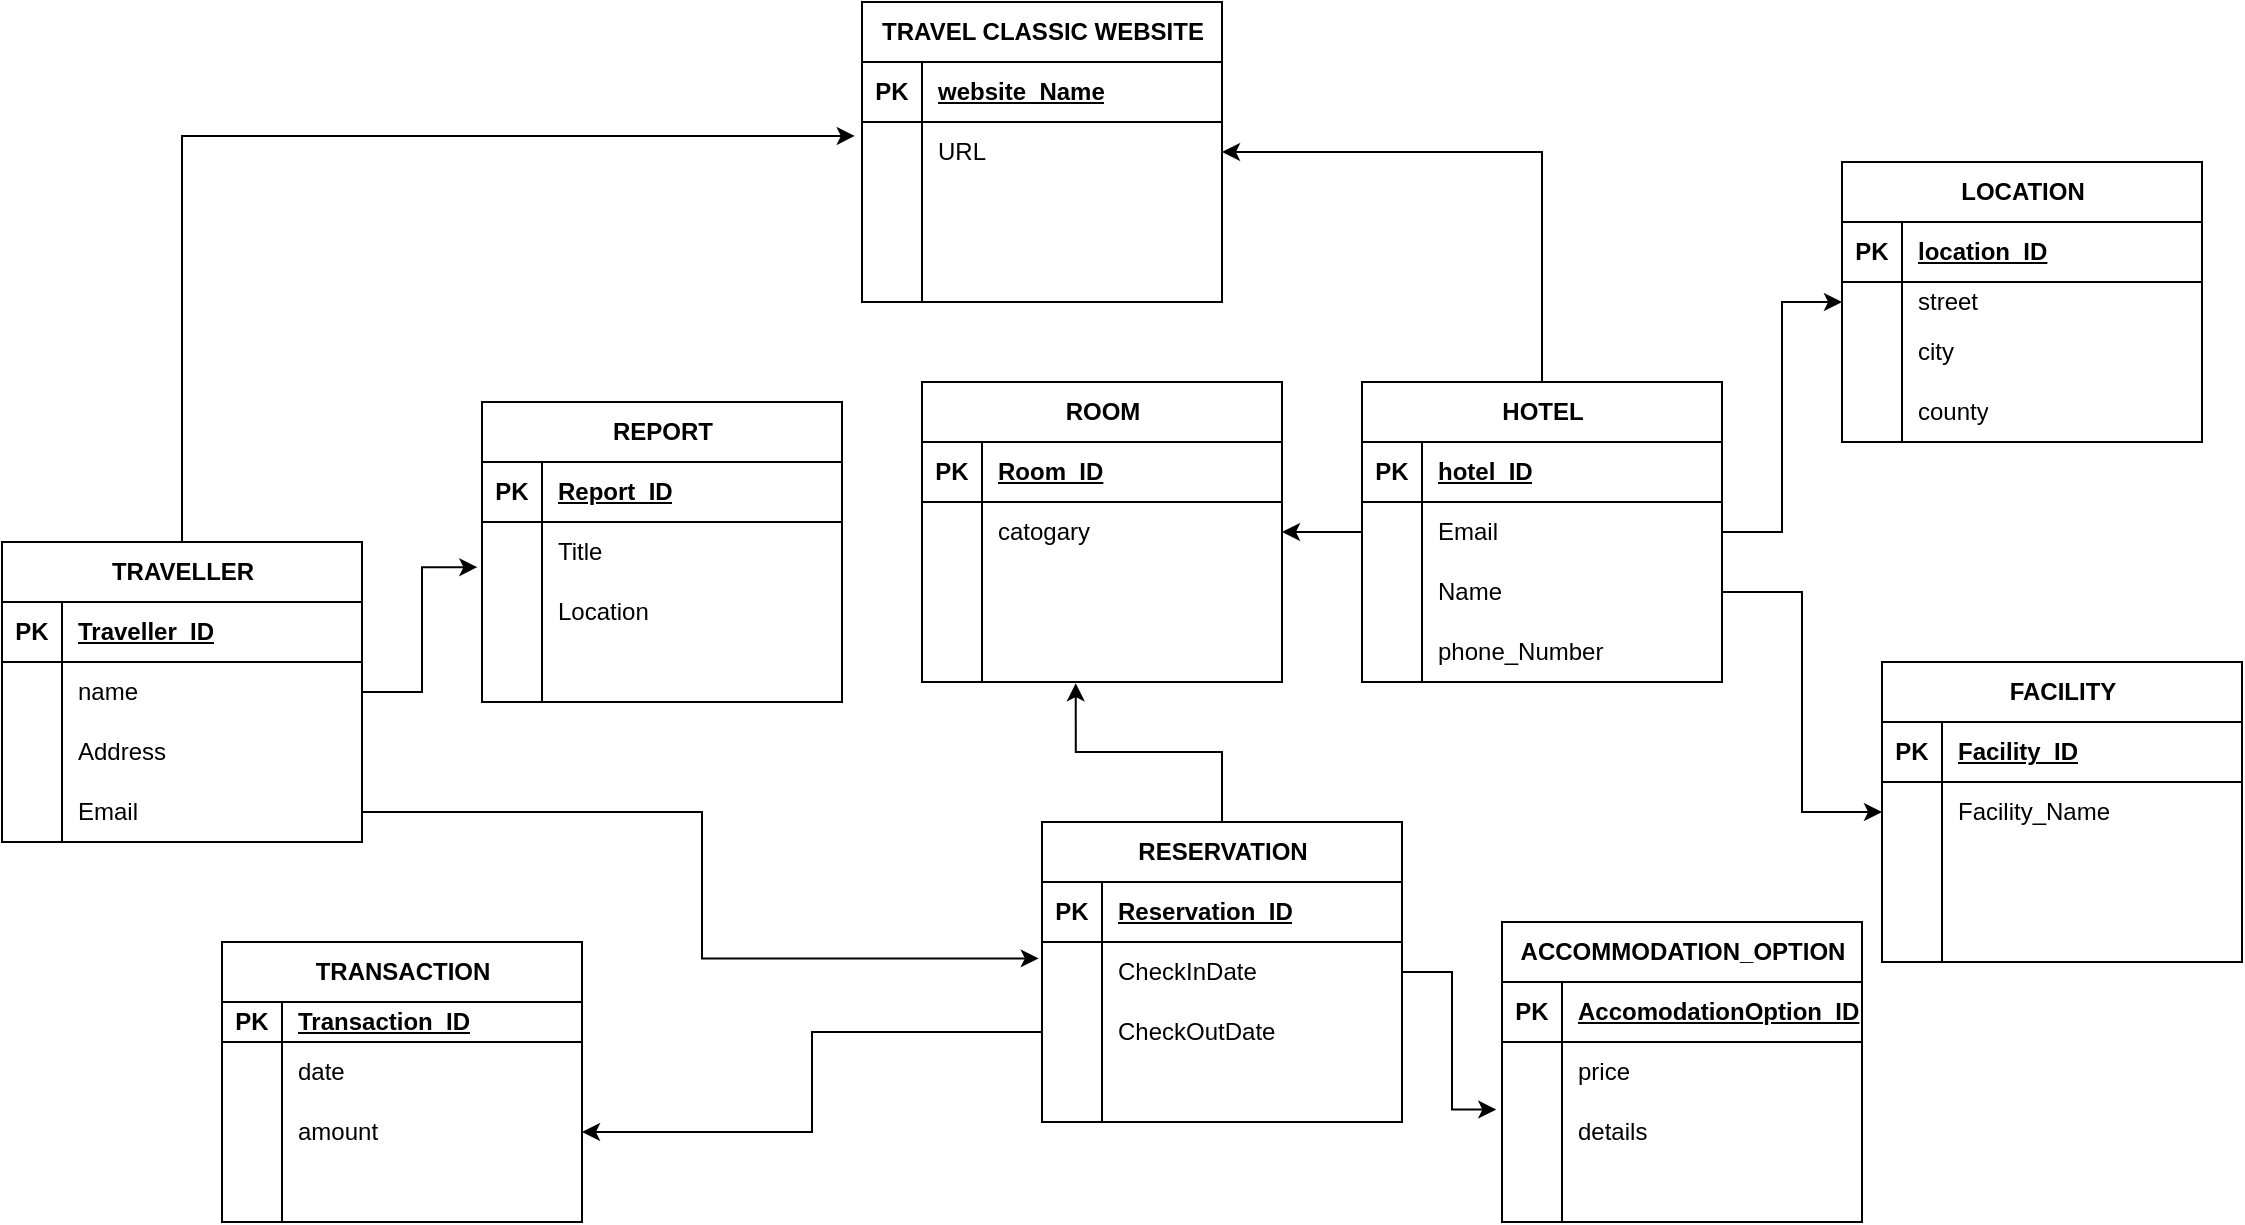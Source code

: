 <mxfile version="23.1.1" type="github">
  <diagram name="Page-1" id="tVQioEJ_Qlb_Qu3wgZhI">
    <mxGraphModel dx="1290" dy="1683" grid="1" gridSize="10" guides="1" tooltips="1" connect="1" arrows="1" fold="1" page="1" pageScale="1" pageWidth="850" pageHeight="1100" math="0" shadow="0">
      <root>
        <mxCell id="0" />
        <mxCell id="1" parent="0" />
        <mxCell id="-FfTSwBOt2MmHSNOb700-1" value="TRAVELLER" style="shape=table;startSize=30;container=1;collapsible=1;childLayout=tableLayout;fixedRows=1;rowLines=0;fontStyle=1;align=center;resizeLast=1;html=1;" vertex="1" parent="1">
          <mxGeometry x="310" y="160" width="180" height="150" as="geometry" />
        </mxCell>
        <mxCell id="-FfTSwBOt2MmHSNOb700-2" value="" style="shape=tableRow;horizontal=0;startSize=0;swimlaneHead=0;swimlaneBody=0;fillColor=none;collapsible=0;dropTarget=0;points=[[0,0.5],[1,0.5]];portConstraint=eastwest;top=0;left=0;right=0;bottom=1;" vertex="1" parent="-FfTSwBOt2MmHSNOb700-1">
          <mxGeometry y="30" width="180" height="30" as="geometry" />
        </mxCell>
        <mxCell id="-FfTSwBOt2MmHSNOb700-3" value="PK" style="shape=partialRectangle;connectable=0;fillColor=none;top=0;left=0;bottom=0;right=0;fontStyle=1;overflow=hidden;whiteSpace=wrap;html=1;" vertex="1" parent="-FfTSwBOt2MmHSNOb700-2">
          <mxGeometry width="30" height="30" as="geometry">
            <mxRectangle width="30" height="30" as="alternateBounds" />
          </mxGeometry>
        </mxCell>
        <mxCell id="-FfTSwBOt2MmHSNOb700-4" value="Traveller_ID" style="shape=partialRectangle;connectable=0;fillColor=none;top=0;left=0;bottom=0;right=0;align=left;spacingLeft=6;fontStyle=5;overflow=hidden;whiteSpace=wrap;html=1;" vertex="1" parent="-FfTSwBOt2MmHSNOb700-2">
          <mxGeometry x="30" width="150" height="30" as="geometry">
            <mxRectangle width="150" height="30" as="alternateBounds" />
          </mxGeometry>
        </mxCell>
        <mxCell id="-FfTSwBOt2MmHSNOb700-5" value="" style="shape=tableRow;horizontal=0;startSize=0;swimlaneHead=0;swimlaneBody=0;fillColor=none;collapsible=0;dropTarget=0;points=[[0,0.5],[1,0.5]];portConstraint=eastwest;top=0;left=0;right=0;bottom=0;" vertex="1" parent="-FfTSwBOt2MmHSNOb700-1">
          <mxGeometry y="60" width="180" height="30" as="geometry" />
        </mxCell>
        <mxCell id="-FfTSwBOt2MmHSNOb700-6" value="" style="shape=partialRectangle;connectable=0;fillColor=none;top=0;left=0;bottom=0;right=0;editable=1;overflow=hidden;whiteSpace=wrap;html=1;" vertex="1" parent="-FfTSwBOt2MmHSNOb700-5">
          <mxGeometry width="30" height="30" as="geometry">
            <mxRectangle width="30" height="30" as="alternateBounds" />
          </mxGeometry>
        </mxCell>
        <mxCell id="-FfTSwBOt2MmHSNOb700-7" value="name" style="shape=partialRectangle;connectable=0;fillColor=none;top=0;left=0;bottom=0;right=0;align=left;spacingLeft=6;overflow=hidden;whiteSpace=wrap;html=1;" vertex="1" parent="-FfTSwBOt2MmHSNOb700-5">
          <mxGeometry x="30" width="150" height="30" as="geometry">
            <mxRectangle width="150" height="30" as="alternateBounds" />
          </mxGeometry>
        </mxCell>
        <mxCell id="-FfTSwBOt2MmHSNOb700-8" value="" style="shape=tableRow;horizontal=0;startSize=0;swimlaneHead=0;swimlaneBody=0;fillColor=none;collapsible=0;dropTarget=0;points=[[0,0.5],[1,0.5]];portConstraint=eastwest;top=0;left=0;right=0;bottom=0;" vertex="1" parent="-FfTSwBOt2MmHSNOb700-1">
          <mxGeometry y="90" width="180" height="30" as="geometry" />
        </mxCell>
        <mxCell id="-FfTSwBOt2MmHSNOb700-9" value="" style="shape=partialRectangle;connectable=0;fillColor=none;top=0;left=0;bottom=0;right=0;editable=1;overflow=hidden;whiteSpace=wrap;html=1;" vertex="1" parent="-FfTSwBOt2MmHSNOb700-8">
          <mxGeometry width="30" height="30" as="geometry">
            <mxRectangle width="30" height="30" as="alternateBounds" />
          </mxGeometry>
        </mxCell>
        <mxCell id="-FfTSwBOt2MmHSNOb700-10" value="Address" style="shape=partialRectangle;connectable=0;fillColor=none;top=0;left=0;bottom=0;right=0;align=left;spacingLeft=6;overflow=hidden;whiteSpace=wrap;html=1;" vertex="1" parent="-FfTSwBOt2MmHSNOb700-8">
          <mxGeometry x="30" width="150" height="30" as="geometry">
            <mxRectangle width="150" height="30" as="alternateBounds" />
          </mxGeometry>
        </mxCell>
        <mxCell id="-FfTSwBOt2MmHSNOb700-11" value="" style="shape=tableRow;horizontal=0;startSize=0;swimlaneHead=0;swimlaneBody=0;fillColor=none;collapsible=0;dropTarget=0;points=[[0,0.5],[1,0.5]];portConstraint=eastwest;top=0;left=0;right=0;bottom=0;" vertex="1" parent="-FfTSwBOt2MmHSNOb700-1">
          <mxGeometry y="120" width="180" height="30" as="geometry" />
        </mxCell>
        <mxCell id="-FfTSwBOt2MmHSNOb700-12" value="" style="shape=partialRectangle;connectable=0;fillColor=none;top=0;left=0;bottom=0;right=0;editable=1;overflow=hidden;whiteSpace=wrap;html=1;" vertex="1" parent="-FfTSwBOt2MmHSNOb700-11">
          <mxGeometry width="30" height="30" as="geometry">
            <mxRectangle width="30" height="30" as="alternateBounds" />
          </mxGeometry>
        </mxCell>
        <mxCell id="-FfTSwBOt2MmHSNOb700-13" value="Email" style="shape=partialRectangle;connectable=0;fillColor=none;top=0;left=0;bottom=0;right=0;align=left;spacingLeft=6;overflow=hidden;whiteSpace=wrap;html=1;" vertex="1" parent="-FfTSwBOt2MmHSNOb700-11">
          <mxGeometry x="30" width="150" height="30" as="geometry">
            <mxRectangle width="150" height="30" as="alternateBounds" />
          </mxGeometry>
        </mxCell>
        <mxCell id="-FfTSwBOt2MmHSNOb700-14" value="REPORT" style="shape=table;startSize=30;container=1;collapsible=1;childLayout=tableLayout;fixedRows=1;rowLines=0;fontStyle=1;align=center;resizeLast=1;html=1;" vertex="1" parent="1">
          <mxGeometry x="550" y="90" width="180" height="150" as="geometry" />
        </mxCell>
        <mxCell id="-FfTSwBOt2MmHSNOb700-15" value="" style="shape=tableRow;horizontal=0;startSize=0;swimlaneHead=0;swimlaneBody=0;fillColor=none;collapsible=0;dropTarget=0;points=[[0,0.5],[1,0.5]];portConstraint=eastwest;top=0;left=0;right=0;bottom=1;" vertex="1" parent="-FfTSwBOt2MmHSNOb700-14">
          <mxGeometry y="30" width="180" height="30" as="geometry" />
        </mxCell>
        <mxCell id="-FfTSwBOt2MmHSNOb700-16" value="PK" style="shape=partialRectangle;connectable=0;fillColor=none;top=0;left=0;bottom=0;right=0;fontStyle=1;overflow=hidden;whiteSpace=wrap;html=1;" vertex="1" parent="-FfTSwBOt2MmHSNOb700-15">
          <mxGeometry width="30" height="30" as="geometry">
            <mxRectangle width="30" height="30" as="alternateBounds" />
          </mxGeometry>
        </mxCell>
        <mxCell id="-FfTSwBOt2MmHSNOb700-17" value="Report_ID" style="shape=partialRectangle;connectable=0;fillColor=none;top=0;left=0;bottom=0;right=0;align=left;spacingLeft=6;fontStyle=5;overflow=hidden;whiteSpace=wrap;html=1;" vertex="1" parent="-FfTSwBOt2MmHSNOb700-15">
          <mxGeometry x="30" width="150" height="30" as="geometry">
            <mxRectangle width="150" height="30" as="alternateBounds" />
          </mxGeometry>
        </mxCell>
        <mxCell id="-FfTSwBOt2MmHSNOb700-18" value="" style="shape=tableRow;horizontal=0;startSize=0;swimlaneHead=0;swimlaneBody=0;fillColor=none;collapsible=0;dropTarget=0;points=[[0,0.5],[1,0.5]];portConstraint=eastwest;top=0;left=0;right=0;bottom=0;" vertex="1" parent="-FfTSwBOt2MmHSNOb700-14">
          <mxGeometry y="60" width="180" height="30" as="geometry" />
        </mxCell>
        <mxCell id="-FfTSwBOt2MmHSNOb700-19" value="" style="shape=partialRectangle;connectable=0;fillColor=none;top=0;left=0;bottom=0;right=0;editable=1;overflow=hidden;whiteSpace=wrap;html=1;" vertex="1" parent="-FfTSwBOt2MmHSNOb700-18">
          <mxGeometry width="30" height="30" as="geometry">
            <mxRectangle width="30" height="30" as="alternateBounds" />
          </mxGeometry>
        </mxCell>
        <mxCell id="-FfTSwBOt2MmHSNOb700-20" value="Title" style="shape=partialRectangle;connectable=0;fillColor=none;top=0;left=0;bottom=0;right=0;align=left;spacingLeft=6;overflow=hidden;whiteSpace=wrap;html=1;" vertex="1" parent="-FfTSwBOt2MmHSNOb700-18">
          <mxGeometry x="30" width="150" height="30" as="geometry">
            <mxRectangle width="150" height="30" as="alternateBounds" />
          </mxGeometry>
        </mxCell>
        <mxCell id="-FfTSwBOt2MmHSNOb700-21" value="" style="shape=tableRow;horizontal=0;startSize=0;swimlaneHead=0;swimlaneBody=0;fillColor=none;collapsible=0;dropTarget=0;points=[[0,0.5],[1,0.5]];portConstraint=eastwest;top=0;left=0;right=0;bottom=0;" vertex="1" parent="-FfTSwBOt2MmHSNOb700-14">
          <mxGeometry y="90" width="180" height="30" as="geometry" />
        </mxCell>
        <mxCell id="-FfTSwBOt2MmHSNOb700-22" value="" style="shape=partialRectangle;connectable=0;fillColor=none;top=0;left=0;bottom=0;right=0;editable=1;overflow=hidden;whiteSpace=wrap;html=1;" vertex="1" parent="-FfTSwBOt2MmHSNOb700-21">
          <mxGeometry width="30" height="30" as="geometry">
            <mxRectangle width="30" height="30" as="alternateBounds" />
          </mxGeometry>
        </mxCell>
        <mxCell id="-FfTSwBOt2MmHSNOb700-23" value="Location" style="shape=partialRectangle;connectable=0;fillColor=none;top=0;left=0;bottom=0;right=0;align=left;spacingLeft=6;overflow=hidden;whiteSpace=wrap;html=1;" vertex="1" parent="-FfTSwBOt2MmHSNOb700-21">
          <mxGeometry x="30" width="150" height="30" as="geometry">
            <mxRectangle width="150" height="30" as="alternateBounds" />
          </mxGeometry>
        </mxCell>
        <mxCell id="-FfTSwBOt2MmHSNOb700-24" value="" style="shape=tableRow;horizontal=0;startSize=0;swimlaneHead=0;swimlaneBody=0;fillColor=none;collapsible=0;dropTarget=0;points=[[0,0.5],[1,0.5]];portConstraint=eastwest;top=0;left=0;right=0;bottom=0;" vertex="1" parent="-FfTSwBOt2MmHSNOb700-14">
          <mxGeometry y="120" width="180" height="30" as="geometry" />
        </mxCell>
        <mxCell id="-FfTSwBOt2MmHSNOb700-25" value="" style="shape=partialRectangle;connectable=0;fillColor=none;top=0;left=0;bottom=0;right=0;editable=1;overflow=hidden;whiteSpace=wrap;html=1;" vertex="1" parent="-FfTSwBOt2MmHSNOb700-24">
          <mxGeometry width="30" height="30" as="geometry">
            <mxRectangle width="30" height="30" as="alternateBounds" />
          </mxGeometry>
        </mxCell>
        <mxCell id="-FfTSwBOt2MmHSNOb700-26" value="" style="shape=partialRectangle;connectable=0;fillColor=none;top=0;left=0;bottom=0;right=0;align=left;spacingLeft=6;overflow=hidden;whiteSpace=wrap;html=1;" vertex="1" parent="-FfTSwBOt2MmHSNOb700-24">
          <mxGeometry x="30" width="150" height="30" as="geometry">
            <mxRectangle width="150" height="30" as="alternateBounds" />
          </mxGeometry>
        </mxCell>
        <mxCell id="-FfTSwBOt2MmHSNOb700-27" value="TRAVEL CLASSIC WEBSITE" style="shape=table;startSize=30;container=1;collapsible=1;childLayout=tableLayout;fixedRows=1;rowLines=0;fontStyle=1;align=center;resizeLast=1;html=1;" vertex="1" parent="1">
          <mxGeometry x="740" y="-110" width="180" height="150" as="geometry" />
        </mxCell>
        <mxCell id="-FfTSwBOt2MmHSNOb700-28" value="" style="shape=tableRow;horizontal=0;startSize=0;swimlaneHead=0;swimlaneBody=0;fillColor=none;collapsible=0;dropTarget=0;points=[[0,0.5],[1,0.5]];portConstraint=eastwest;top=0;left=0;right=0;bottom=1;" vertex="1" parent="-FfTSwBOt2MmHSNOb700-27">
          <mxGeometry y="30" width="180" height="30" as="geometry" />
        </mxCell>
        <mxCell id="-FfTSwBOt2MmHSNOb700-29" value="PK" style="shape=partialRectangle;connectable=0;fillColor=none;top=0;left=0;bottom=0;right=0;fontStyle=1;overflow=hidden;whiteSpace=wrap;html=1;" vertex="1" parent="-FfTSwBOt2MmHSNOb700-28">
          <mxGeometry width="30" height="30" as="geometry">
            <mxRectangle width="30" height="30" as="alternateBounds" />
          </mxGeometry>
        </mxCell>
        <mxCell id="-FfTSwBOt2MmHSNOb700-30" value="website_Name" style="shape=partialRectangle;connectable=0;fillColor=none;top=0;left=0;bottom=0;right=0;align=left;spacingLeft=6;fontStyle=5;overflow=hidden;whiteSpace=wrap;html=1;" vertex="1" parent="-FfTSwBOt2MmHSNOb700-28">
          <mxGeometry x="30" width="150" height="30" as="geometry">
            <mxRectangle width="150" height="30" as="alternateBounds" />
          </mxGeometry>
        </mxCell>
        <mxCell id="-FfTSwBOt2MmHSNOb700-31" value="" style="shape=tableRow;horizontal=0;startSize=0;swimlaneHead=0;swimlaneBody=0;fillColor=none;collapsible=0;dropTarget=0;points=[[0,0.5],[1,0.5]];portConstraint=eastwest;top=0;left=0;right=0;bottom=0;" vertex="1" parent="-FfTSwBOt2MmHSNOb700-27">
          <mxGeometry y="60" width="180" height="30" as="geometry" />
        </mxCell>
        <mxCell id="-FfTSwBOt2MmHSNOb700-32" value="" style="shape=partialRectangle;connectable=0;fillColor=none;top=0;left=0;bottom=0;right=0;editable=1;overflow=hidden;whiteSpace=wrap;html=1;" vertex="1" parent="-FfTSwBOt2MmHSNOb700-31">
          <mxGeometry width="30" height="30" as="geometry">
            <mxRectangle width="30" height="30" as="alternateBounds" />
          </mxGeometry>
        </mxCell>
        <mxCell id="-FfTSwBOt2MmHSNOb700-33" value="URL" style="shape=partialRectangle;connectable=0;fillColor=none;top=0;left=0;bottom=0;right=0;align=left;spacingLeft=6;overflow=hidden;whiteSpace=wrap;html=1;" vertex="1" parent="-FfTSwBOt2MmHSNOb700-31">
          <mxGeometry x="30" width="150" height="30" as="geometry">
            <mxRectangle width="150" height="30" as="alternateBounds" />
          </mxGeometry>
        </mxCell>
        <mxCell id="-FfTSwBOt2MmHSNOb700-34" value="" style="shape=tableRow;horizontal=0;startSize=0;swimlaneHead=0;swimlaneBody=0;fillColor=none;collapsible=0;dropTarget=0;points=[[0,0.5],[1,0.5]];portConstraint=eastwest;top=0;left=0;right=0;bottom=0;" vertex="1" parent="-FfTSwBOt2MmHSNOb700-27">
          <mxGeometry y="90" width="180" height="30" as="geometry" />
        </mxCell>
        <mxCell id="-FfTSwBOt2MmHSNOb700-35" value="" style="shape=partialRectangle;connectable=0;fillColor=none;top=0;left=0;bottom=0;right=0;editable=1;overflow=hidden;whiteSpace=wrap;html=1;" vertex="1" parent="-FfTSwBOt2MmHSNOb700-34">
          <mxGeometry width="30" height="30" as="geometry">
            <mxRectangle width="30" height="30" as="alternateBounds" />
          </mxGeometry>
        </mxCell>
        <mxCell id="-FfTSwBOt2MmHSNOb700-36" value="" style="shape=partialRectangle;connectable=0;fillColor=none;top=0;left=0;bottom=0;right=0;align=left;spacingLeft=6;overflow=hidden;whiteSpace=wrap;html=1;" vertex="1" parent="-FfTSwBOt2MmHSNOb700-34">
          <mxGeometry x="30" width="150" height="30" as="geometry">
            <mxRectangle width="150" height="30" as="alternateBounds" />
          </mxGeometry>
        </mxCell>
        <mxCell id="-FfTSwBOt2MmHSNOb700-37" value="" style="shape=tableRow;horizontal=0;startSize=0;swimlaneHead=0;swimlaneBody=0;fillColor=none;collapsible=0;dropTarget=0;points=[[0,0.5],[1,0.5]];portConstraint=eastwest;top=0;left=0;right=0;bottom=0;" vertex="1" parent="-FfTSwBOt2MmHSNOb700-27">
          <mxGeometry y="120" width="180" height="30" as="geometry" />
        </mxCell>
        <mxCell id="-FfTSwBOt2MmHSNOb700-38" value="" style="shape=partialRectangle;connectable=0;fillColor=none;top=0;left=0;bottom=0;right=0;editable=1;overflow=hidden;whiteSpace=wrap;html=1;" vertex="1" parent="-FfTSwBOt2MmHSNOb700-37">
          <mxGeometry width="30" height="30" as="geometry">
            <mxRectangle width="30" height="30" as="alternateBounds" />
          </mxGeometry>
        </mxCell>
        <mxCell id="-FfTSwBOt2MmHSNOb700-39" value="" style="shape=partialRectangle;connectable=0;fillColor=none;top=0;left=0;bottom=0;right=0;align=left;spacingLeft=6;overflow=hidden;whiteSpace=wrap;html=1;" vertex="1" parent="-FfTSwBOt2MmHSNOb700-37">
          <mxGeometry x="30" width="150" height="30" as="geometry">
            <mxRectangle width="150" height="30" as="alternateBounds" />
          </mxGeometry>
        </mxCell>
        <mxCell id="-FfTSwBOt2MmHSNOb700-133" style="edgeStyle=orthogonalEdgeStyle;rounded=0;orthogonalLoop=1;jettySize=auto;html=1;entryX=1;entryY=0.5;entryDx=0;entryDy=0;" edge="1" parent="1" source="-FfTSwBOt2MmHSNOb700-40" target="-FfTSwBOt2MmHSNOb700-122">
          <mxGeometry relative="1" as="geometry" />
        </mxCell>
        <mxCell id="-FfTSwBOt2MmHSNOb700-138" style="edgeStyle=orthogonalEdgeStyle;rounded=0;orthogonalLoop=1;jettySize=auto;html=1;" edge="1" parent="1" source="-FfTSwBOt2MmHSNOb700-40" target="-FfTSwBOt2MmHSNOb700-31">
          <mxGeometry relative="1" as="geometry" />
        </mxCell>
        <mxCell id="-FfTSwBOt2MmHSNOb700-40" value="HOTEL" style="shape=table;startSize=30;container=1;collapsible=1;childLayout=tableLayout;fixedRows=1;rowLines=0;fontStyle=1;align=center;resizeLast=1;html=1;" vertex="1" parent="1">
          <mxGeometry x="990" y="80" width="180" height="150" as="geometry" />
        </mxCell>
        <mxCell id="-FfTSwBOt2MmHSNOb700-41" value="" style="shape=tableRow;horizontal=0;startSize=0;swimlaneHead=0;swimlaneBody=0;fillColor=none;collapsible=0;dropTarget=0;points=[[0,0.5],[1,0.5]];portConstraint=eastwest;top=0;left=0;right=0;bottom=1;" vertex="1" parent="-FfTSwBOt2MmHSNOb700-40">
          <mxGeometry y="30" width="180" height="30" as="geometry" />
        </mxCell>
        <mxCell id="-FfTSwBOt2MmHSNOb700-42" value="PK" style="shape=partialRectangle;connectable=0;fillColor=none;top=0;left=0;bottom=0;right=0;fontStyle=1;overflow=hidden;whiteSpace=wrap;html=1;" vertex="1" parent="-FfTSwBOt2MmHSNOb700-41">
          <mxGeometry width="30" height="30" as="geometry">
            <mxRectangle width="30" height="30" as="alternateBounds" />
          </mxGeometry>
        </mxCell>
        <mxCell id="-FfTSwBOt2MmHSNOb700-43" value="hotel_ID" style="shape=partialRectangle;connectable=0;fillColor=none;top=0;left=0;bottom=0;right=0;align=left;spacingLeft=6;fontStyle=5;overflow=hidden;whiteSpace=wrap;html=1;" vertex="1" parent="-FfTSwBOt2MmHSNOb700-41">
          <mxGeometry x="30" width="150" height="30" as="geometry">
            <mxRectangle width="150" height="30" as="alternateBounds" />
          </mxGeometry>
        </mxCell>
        <mxCell id="-FfTSwBOt2MmHSNOb700-44" value="" style="shape=tableRow;horizontal=0;startSize=0;swimlaneHead=0;swimlaneBody=0;fillColor=none;collapsible=0;dropTarget=0;points=[[0,0.5],[1,0.5]];portConstraint=eastwest;top=0;left=0;right=0;bottom=0;" vertex="1" parent="-FfTSwBOt2MmHSNOb700-40">
          <mxGeometry y="60" width="180" height="30" as="geometry" />
        </mxCell>
        <mxCell id="-FfTSwBOt2MmHSNOb700-45" value="" style="shape=partialRectangle;connectable=0;fillColor=none;top=0;left=0;bottom=0;right=0;editable=1;overflow=hidden;whiteSpace=wrap;html=1;" vertex="1" parent="-FfTSwBOt2MmHSNOb700-44">
          <mxGeometry width="30" height="30" as="geometry">
            <mxRectangle width="30" height="30" as="alternateBounds" />
          </mxGeometry>
        </mxCell>
        <mxCell id="-FfTSwBOt2MmHSNOb700-46" value="Email" style="shape=partialRectangle;connectable=0;fillColor=none;top=0;left=0;bottom=0;right=0;align=left;spacingLeft=6;overflow=hidden;whiteSpace=wrap;html=1;" vertex="1" parent="-FfTSwBOt2MmHSNOb700-44">
          <mxGeometry x="30" width="150" height="30" as="geometry">
            <mxRectangle width="150" height="30" as="alternateBounds" />
          </mxGeometry>
        </mxCell>
        <mxCell id="-FfTSwBOt2MmHSNOb700-47" value="" style="shape=tableRow;horizontal=0;startSize=0;swimlaneHead=0;swimlaneBody=0;fillColor=none;collapsible=0;dropTarget=0;points=[[0,0.5],[1,0.5]];portConstraint=eastwest;top=0;left=0;right=0;bottom=0;" vertex="1" parent="-FfTSwBOt2MmHSNOb700-40">
          <mxGeometry y="90" width="180" height="30" as="geometry" />
        </mxCell>
        <mxCell id="-FfTSwBOt2MmHSNOb700-48" value="" style="shape=partialRectangle;connectable=0;fillColor=none;top=0;left=0;bottom=0;right=0;editable=1;overflow=hidden;whiteSpace=wrap;html=1;" vertex="1" parent="-FfTSwBOt2MmHSNOb700-47">
          <mxGeometry width="30" height="30" as="geometry">
            <mxRectangle width="30" height="30" as="alternateBounds" />
          </mxGeometry>
        </mxCell>
        <mxCell id="-FfTSwBOt2MmHSNOb700-49" value="Name" style="shape=partialRectangle;connectable=0;fillColor=none;top=0;left=0;bottom=0;right=0;align=left;spacingLeft=6;overflow=hidden;whiteSpace=wrap;html=1;" vertex="1" parent="-FfTSwBOt2MmHSNOb700-47">
          <mxGeometry x="30" width="150" height="30" as="geometry">
            <mxRectangle width="150" height="30" as="alternateBounds" />
          </mxGeometry>
        </mxCell>
        <mxCell id="-FfTSwBOt2MmHSNOb700-50" value="" style="shape=tableRow;horizontal=0;startSize=0;swimlaneHead=0;swimlaneBody=0;fillColor=none;collapsible=0;dropTarget=0;points=[[0,0.5],[1,0.5]];portConstraint=eastwest;top=0;left=0;right=0;bottom=0;" vertex="1" parent="-FfTSwBOt2MmHSNOb700-40">
          <mxGeometry y="120" width="180" height="30" as="geometry" />
        </mxCell>
        <mxCell id="-FfTSwBOt2MmHSNOb700-51" value="" style="shape=partialRectangle;connectable=0;fillColor=none;top=0;left=0;bottom=0;right=0;editable=1;overflow=hidden;whiteSpace=wrap;html=1;" vertex="1" parent="-FfTSwBOt2MmHSNOb700-50">
          <mxGeometry width="30" height="30" as="geometry">
            <mxRectangle width="30" height="30" as="alternateBounds" />
          </mxGeometry>
        </mxCell>
        <mxCell id="-FfTSwBOt2MmHSNOb700-52" value="phone_Number" style="shape=partialRectangle;connectable=0;fillColor=none;top=0;left=0;bottom=0;right=0;align=left;spacingLeft=6;overflow=hidden;whiteSpace=wrap;html=1;" vertex="1" parent="-FfTSwBOt2MmHSNOb700-50">
          <mxGeometry x="30" width="150" height="30" as="geometry">
            <mxRectangle width="150" height="30" as="alternateBounds" />
          </mxGeometry>
        </mxCell>
        <mxCell id="-FfTSwBOt2MmHSNOb700-53" value="LOCATION" style="shape=table;startSize=30;container=1;collapsible=1;childLayout=tableLayout;fixedRows=1;rowLines=0;fontStyle=1;align=center;resizeLast=1;html=1;" vertex="1" parent="1">
          <mxGeometry x="1230" y="-30" width="180" height="140" as="geometry" />
        </mxCell>
        <mxCell id="-FfTSwBOt2MmHSNOb700-54" value="" style="shape=tableRow;horizontal=0;startSize=0;swimlaneHead=0;swimlaneBody=0;fillColor=none;collapsible=0;dropTarget=0;points=[[0,0.5],[1,0.5]];portConstraint=eastwest;top=0;left=0;right=0;bottom=1;" vertex="1" parent="-FfTSwBOt2MmHSNOb700-53">
          <mxGeometry y="30" width="180" height="30" as="geometry" />
        </mxCell>
        <mxCell id="-FfTSwBOt2MmHSNOb700-55" value="PK" style="shape=partialRectangle;connectable=0;fillColor=none;top=0;left=0;bottom=0;right=0;fontStyle=1;overflow=hidden;whiteSpace=wrap;html=1;" vertex="1" parent="-FfTSwBOt2MmHSNOb700-54">
          <mxGeometry width="30" height="30" as="geometry">
            <mxRectangle width="30" height="30" as="alternateBounds" />
          </mxGeometry>
        </mxCell>
        <mxCell id="-FfTSwBOt2MmHSNOb700-56" value="location_ID" style="shape=partialRectangle;connectable=0;fillColor=none;top=0;left=0;bottom=0;right=0;align=left;spacingLeft=6;fontStyle=5;overflow=hidden;whiteSpace=wrap;html=1;" vertex="1" parent="-FfTSwBOt2MmHSNOb700-54">
          <mxGeometry x="30" width="150" height="30" as="geometry">
            <mxRectangle width="150" height="30" as="alternateBounds" />
          </mxGeometry>
        </mxCell>
        <mxCell id="-FfTSwBOt2MmHSNOb700-57" value="" style="shape=tableRow;horizontal=0;startSize=0;swimlaneHead=0;swimlaneBody=0;fillColor=none;collapsible=0;dropTarget=0;points=[[0,0.5],[1,0.5]];portConstraint=eastwest;top=0;left=0;right=0;bottom=0;" vertex="1" parent="-FfTSwBOt2MmHSNOb700-53">
          <mxGeometry y="60" width="180" height="20" as="geometry" />
        </mxCell>
        <mxCell id="-FfTSwBOt2MmHSNOb700-58" value="" style="shape=partialRectangle;connectable=0;fillColor=none;top=0;left=0;bottom=0;right=0;editable=1;overflow=hidden;whiteSpace=wrap;html=1;" vertex="1" parent="-FfTSwBOt2MmHSNOb700-57">
          <mxGeometry width="30" height="20" as="geometry">
            <mxRectangle width="30" height="20" as="alternateBounds" />
          </mxGeometry>
        </mxCell>
        <mxCell id="-FfTSwBOt2MmHSNOb700-59" value="street" style="shape=partialRectangle;connectable=0;fillColor=none;top=0;left=0;bottom=0;right=0;align=left;spacingLeft=6;overflow=hidden;whiteSpace=wrap;html=1;" vertex="1" parent="-FfTSwBOt2MmHSNOb700-57">
          <mxGeometry x="30" width="150" height="20" as="geometry">
            <mxRectangle width="150" height="20" as="alternateBounds" />
          </mxGeometry>
        </mxCell>
        <mxCell id="-FfTSwBOt2MmHSNOb700-60" value="" style="shape=tableRow;horizontal=0;startSize=0;swimlaneHead=0;swimlaneBody=0;fillColor=none;collapsible=0;dropTarget=0;points=[[0,0.5],[1,0.5]];portConstraint=eastwest;top=0;left=0;right=0;bottom=0;" vertex="1" parent="-FfTSwBOt2MmHSNOb700-53">
          <mxGeometry y="80" width="180" height="30" as="geometry" />
        </mxCell>
        <mxCell id="-FfTSwBOt2MmHSNOb700-61" value="" style="shape=partialRectangle;connectable=0;fillColor=none;top=0;left=0;bottom=0;right=0;editable=1;overflow=hidden;whiteSpace=wrap;html=1;" vertex="1" parent="-FfTSwBOt2MmHSNOb700-60">
          <mxGeometry width="30" height="30" as="geometry">
            <mxRectangle width="30" height="30" as="alternateBounds" />
          </mxGeometry>
        </mxCell>
        <mxCell id="-FfTSwBOt2MmHSNOb700-62" value="city" style="shape=partialRectangle;connectable=0;fillColor=none;top=0;left=0;bottom=0;right=0;align=left;spacingLeft=6;overflow=hidden;whiteSpace=wrap;html=1;" vertex="1" parent="-FfTSwBOt2MmHSNOb700-60">
          <mxGeometry x="30" width="150" height="30" as="geometry">
            <mxRectangle width="150" height="30" as="alternateBounds" />
          </mxGeometry>
        </mxCell>
        <mxCell id="-FfTSwBOt2MmHSNOb700-63" value="" style="shape=tableRow;horizontal=0;startSize=0;swimlaneHead=0;swimlaneBody=0;fillColor=none;collapsible=0;dropTarget=0;points=[[0,0.5],[1,0.5]];portConstraint=eastwest;top=0;left=0;right=0;bottom=0;" vertex="1" parent="-FfTSwBOt2MmHSNOb700-53">
          <mxGeometry y="110" width="180" height="30" as="geometry" />
        </mxCell>
        <mxCell id="-FfTSwBOt2MmHSNOb700-64" value="" style="shape=partialRectangle;connectable=0;fillColor=none;top=0;left=0;bottom=0;right=0;editable=1;overflow=hidden;whiteSpace=wrap;html=1;" vertex="1" parent="-FfTSwBOt2MmHSNOb700-63">
          <mxGeometry width="30" height="30" as="geometry">
            <mxRectangle width="30" height="30" as="alternateBounds" />
          </mxGeometry>
        </mxCell>
        <mxCell id="-FfTSwBOt2MmHSNOb700-65" value="county" style="shape=partialRectangle;connectable=0;fillColor=none;top=0;left=0;bottom=0;right=0;align=left;spacingLeft=6;overflow=hidden;whiteSpace=wrap;html=1;" vertex="1" parent="-FfTSwBOt2MmHSNOb700-63">
          <mxGeometry x="30" width="150" height="30" as="geometry">
            <mxRectangle width="150" height="30" as="alternateBounds" />
          </mxGeometry>
        </mxCell>
        <mxCell id="-FfTSwBOt2MmHSNOb700-66" value="FACILITY" style="shape=table;startSize=30;container=1;collapsible=1;childLayout=tableLayout;fixedRows=1;rowLines=0;fontStyle=1;align=center;resizeLast=1;html=1;" vertex="1" parent="1">
          <mxGeometry x="1250" y="220" width="180" height="150" as="geometry" />
        </mxCell>
        <mxCell id="-FfTSwBOt2MmHSNOb700-67" value="" style="shape=tableRow;horizontal=0;startSize=0;swimlaneHead=0;swimlaneBody=0;fillColor=none;collapsible=0;dropTarget=0;points=[[0,0.5],[1,0.5]];portConstraint=eastwest;top=0;left=0;right=0;bottom=1;" vertex="1" parent="-FfTSwBOt2MmHSNOb700-66">
          <mxGeometry y="30" width="180" height="30" as="geometry" />
        </mxCell>
        <mxCell id="-FfTSwBOt2MmHSNOb700-68" value="PK" style="shape=partialRectangle;connectable=0;fillColor=none;top=0;left=0;bottom=0;right=0;fontStyle=1;overflow=hidden;whiteSpace=wrap;html=1;" vertex="1" parent="-FfTSwBOt2MmHSNOb700-67">
          <mxGeometry width="30" height="30" as="geometry">
            <mxRectangle width="30" height="30" as="alternateBounds" />
          </mxGeometry>
        </mxCell>
        <mxCell id="-FfTSwBOt2MmHSNOb700-69" value="Facility_ID" style="shape=partialRectangle;connectable=0;fillColor=none;top=0;left=0;bottom=0;right=0;align=left;spacingLeft=6;fontStyle=5;overflow=hidden;whiteSpace=wrap;html=1;" vertex="1" parent="-FfTSwBOt2MmHSNOb700-67">
          <mxGeometry x="30" width="150" height="30" as="geometry">
            <mxRectangle width="150" height="30" as="alternateBounds" />
          </mxGeometry>
        </mxCell>
        <mxCell id="-FfTSwBOt2MmHSNOb700-70" value="" style="shape=tableRow;horizontal=0;startSize=0;swimlaneHead=0;swimlaneBody=0;fillColor=none;collapsible=0;dropTarget=0;points=[[0,0.5],[1,0.5]];portConstraint=eastwest;top=0;left=0;right=0;bottom=0;" vertex="1" parent="-FfTSwBOt2MmHSNOb700-66">
          <mxGeometry y="60" width="180" height="30" as="geometry" />
        </mxCell>
        <mxCell id="-FfTSwBOt2MmHSNOb700-71" value="" style="shape=partialRectangle;connectable=0;fillColor=none;top=0;left=0;bottom=0;right=0;editable=1;overflow=hidden;whiteSpace=wrap;html=1;" vertex="1" parent="-FfTSwBOt2MmHSNOb700-70">
          <mxGeometry width="30" height="30" as="geometry">
            <mxRectangle width="30" height="30" as="alternateBounds" />
          </mxGeometry>
        </mxCell>
        <mxCell id="-FfTSwBOt2MmHSNOb700-72" value="Facility_Name" style="shape=partialRectangle;connectable=0;fillColor=none;top=0;left=0;bottom=0;right=0;align=left;spacingLeft=6;overflow=hidden;whiteSpace=wrap;html=1;" vertex="1" parent="-FfTSwBOt2MmHSNOb700-70">
          <mxGeometry x="30" width="150" height="30" as="geometry">
            <mxRectangle width="150" height="30" as="alternateBounds" />
          </mxGeometry>
        </mxCell>
        <mxCell id="-FfTSwBOt2MmHSNOb700-73" value="" style="shape=tableRow;horizontal=0;startSize=0;swimlaneHead=0;swimlaneBody=0;fillColor=none;collapsible=0;dropTarget=0;points=[[0,0.5],[1,0.5]];portConstraint=eastwest;top=0;left=0;right=0;bottom=0;" vertex="1" parent="-FfTSwBOt2MmHSNOb700-66">
          <mxGeometry y="90" width="180" height="30" as="geometry" />
        </mxCell>
        <mxCell id="-FfTSwBOt2MmHSNOb700-74" value="" style="shape=partialRectangle;connectable=0;fillColor=none;top=0;left=0;bottom=0;right=0;editable=1;overflow=hidden;whiteSpace=wrap;html=1;" vertex="1" parent="-FfTSwBOt2MmHSNOb700-73">
          <mxGeometry width="30" height="30" as="geometry">
            <mxRectangle width="30" height="30" as="alternateBounds" />
          </mxGeometry>
        </mxCell>
        <mxCell id="-FfTSwBOt2MmHSNOb700-75" value="" style="shape=partialRectangle;connectable=0;fillColor=none;top=0;left=0;bottom=0;right=0;align=left;spacingLeft=6;overflow=hidden;whiteSpace=wrap;html=1;" vertex="1" parent="-FfTSwBOt2MmHSNOb700-73">
          <mxGeometry x="30" width="150" height="30" as="geometry">
            <mxRectangle width="150" height="30" as="alternateBounds" />
          </mxGeometry>
        </mxCell>
        <mxCell id="-FfTSwBOt2MmHSNOb700-76" value="" style="shape=tableRow;horizontal=0;startSize=0;swimlaneHead=0;swimlaneBody=0;fillColor=none;collapsible=0;dropTarget=0;points=[[0,0.5],[1,0.5]];portConstraint=eastwest;top=0;left=0;right=0;bottom=0;" vertex="1" parent="-FfTSwBOt2MmHSNOb700-66">
          <mxGeometry y="120" width="180" height="30" as="geometry" />
        </mxCell>
        <mxCell id="-FfTSwBOt2MmHSNOb700-77" value="" style="shape=partialRectangle;connectable=0;fillColor=none;top=0;left=0;bottom=0;right=0;editable=1;overflow=hidden;whiteSpace=wrap;html=1;" vertex="1" parent="-FfTSwBOt2MmHSNOb700-76">
          <mxGeometry width="30" height="30" as="geometry">
            <mxRectangle width="30" height="30" as="alternateBounds" />
          </mxGeometry>
        </mxCell>
        <mxCell id="-FfTSwBOt2MmHSNOb700-78" value="" style="shape=partialRectangle;connectable=0;fillColor=none;top=0;left=0;bottom=0;right=0;align=left;spacingLeft=6;overflow=hidden;whiteSpace=wrap;html=1;" vertex="1" parent="-FfTSwBOt2MmHSNOb700-76">
          <mxGeometry x="30" width="150" height="30" as="geometry">
            <mxRectangle width="150" height="30" as="alternateBounds" />
          </mxGeometry>
        </mxCell>
        <mxCell id="-FfTSwBOt2MmHSNOb700-79" value="RESERVATION" style="shape=table;startSize=30;container=1;collapsible=1;childLayout=tableLayout;fixedRows=1;rowLines=0;fontStyle=1;align=center;resizeLast=1;html=1;" vertex="1" parent="1">
          <mxGeometry x="830" y="300" width="180" height="150" as="geometry" />
        </mxCell>
        <mxCell id="-FfTSwBOt2MmHSNOb700-80" value="" style="shape=tableRow;horizontal=0;startSize=0;swimlaneHead=0;swimlaneBody=0;fillColor=none;collapsible=0;dropTarget=0;points=[[0,0.5],[1,0.5]];portConstraint=eastwest;top=0;left=0;right=0;bottom=1;" vertex="1" parent="-FfTSwBOt2MmHSNOb700-79">
          <mxGeometry y="30" width="180" height="30" as="geometry" />
        </mxCell>
        <mxCell id="-FfTSwBOt2MmHSNOb700-81" value="PK" style="shape=partialRectangle;connectable=0;fillColor=none;top=0;left=0;bottom=0;right=0;fontStyle=1;overflow=hidden;whiteSpace=wrap;html=1;" vertex="1" parent="-FfTSwBOt2MmHSNOb700-80">
          <mxGeometry width="30" height="30" as="geometry">
            <mxRectangle width="30" height="30" as="alternateBounds" />
          </mxGeometry>
        </mxCell>
        <mxCell id="-FfTSwBOt2MmHSNOb700-82" value="Reservation_ID" style="shape=partialRectangle;connectable=0;fillColor=none;top=0;left=0;bottom=0;right=0;align=left;spacingLeft=6;fontStyle=5;overflow=hidden;whiteSpace=wrap;html=1;" vertex="1" parent="-FfTSwBOt2MmHSNOb700-80">
          <mxGeometry x="30" width="150" height="30" as="geometry">
            <mxRectangle width="150" height="30" as="alternateBounds" />
          </mxGeometry>
        </mxCell>
        <mxCell id="-FfTSwBOt2MmHSNOb700-83" value="" style="shape=tableRow;horizontal=0;startSize=0;swimlaneHead=0;swimlaneBody=0;fillColor=none;collapsible=0;dropTarget=0;points=[[0,0.5],[1,0.5]];portConstraint=eastwest;top=0;left=0;right=0;bottom=0;" vertex="1" parent="-FfTSwBOt2MmHSNOb700-79">
          <mxGeometry y="60" width="180" height="30" as="geometry" />
        </mxCell>
        <mxCell id="-FfTSwBOt2MmHSNOb700-84" value="" style="shape=partialRectangle;connectable=0;fillColor=none;top=0;left=0;bottom=0;right=0;editable=1;overflow=hidden;whiteSpace=wrap;html=1;" vertex="1" parent="-FfTSwBOt2MmHSNOb700-83">
          <mxGeometry width="30" height="30" as="geometry">
            <mxRectangle width="30" height="30" as="alternateBounds" />
          </mxGeometry>
        </mxCell>
        <mxCell id="-FfTSwBOt2MmHSNOb700-85" value="CheckInDate" style="shape=partialRectangle;connectable=0;fillColor=none;top=0;left=0;bottom=0;right=0;align=left;spacingLeft=6;overflow=hidden;whiteSpace=wrap;html=1;" vertex="1" parent="-FfTSwBOt2MmHSNOb700-83">
          <mxGeometry x="30" width="150" height="30" as="geometry">
            <mxRectangle width="150" height="30" as="alternateBounds" />
          </mxGeometry>
        </mxCell>
        <mxCell id="-FfTSwBOt2MmHSNOb700-86" value="" style="shape=tableRow;horizontal=0;startSize=0;swimlaneHead=0;swimlaneBody=0;fillColor=none;collapsible=0;dropTarget=0;points=[[0,0.5],[1,0.5]];portConstraint=eastwest;top=0;left=0;right=0;bottom=0;" vertex="1" parent="-FfTSwBOt2MmHSNOb700-79">
          <mxGeometry y="90" width="180" height="30" as="geometry" />
        </mxCell>
        <mxCell id="-FfTSwBOt2MmHSNOb700-87" value="" style="shape=partialRectangle;connectable=0;fillColor=none;top=0;left=0;bottom=0;right=0;editable=1;overflow=hidden;whiteSpace=wrap;html=1;" vertex="1" parent="-FfTSwBOt2MmHSNOb700-86">
          <mxGeometry width="30" height="30" as="geometry">
            <mxRectangle width="30" height="30" as="alternateBounds" />
          </mxGeometry>
        </mxCell>
        <mxCell id="-FfTSwBOt2MmHSNOb700-88" value="CheckOutDate" style="shape=partialRectangle;connectable=0;fillColor=none;top=0;left=0;bottom=0;right=0;align=left;spacingLeft=6;overflow=hidden;whiteSpace=wrap;html=1;" vertex="1" parent="-FfTSwBOt2MmHSNOb700-86">
          <mxGeometry x="30" width="150" height="30" as="geometry">
            <mxRectangle width="150" height="30" as="alternateBounds" />
          </mxGeometry>
        </mxCell>
        <mxCell id="-FfTSwBOt2MmHSNOb700-89" value="" style="shape=tableRow;horizontal=0;startSize=0;swimlaneHead=0;swimlaneBody=0;fillColor=none;collapsible=0;dropTarget=0;points=[[0,0.5],[1,0.5]];portConstraint=eastwest;top=0;left=0;right=0;bottom=0;" vertex="1" parent="-FfTSwBOt2MmHSNOb700-79">
          <mxGeometry y="120" width="180" height="30" as="geometry" />
        </mxCell>
        <mxCell id="-FfTSwBOt2MmHSNOb700-90" value="" style="shape=partialRectangle;connectable=0;fillColor=none;top=0;left=0;bottom=0;right=0;editable=1;overflow=hidden;whiteSpace=wrap;html=1;" vertex="1" parent="-FfTSwBOt2MmHSNOb700-89">
          <mxGeometry width="30" height="30" as="geometry">
            <mxRectangle width="30" height="30" as="alternateBounds" />
          </mxGeometry>
        </mxCell>
        <mxCell id="-FfTSwBOt2MmHSNOb700-91" value="" style="shape=partialRectangle;connectable=0;fillColor=none;top=0;left=0;bottom=0;right=0;align=left;spacingLeft=6;overflow=hidden;whiteSpace=wrap;html=1;" vertex="1" parent="-FfTSwBOt2MmHSNOb700-89">
          <mxGeometry x="30" width="150" height="30" as="geometry">
            <mxRectangle width="150" height="30" as="alternateBounds" />
          </mxGeometry>
        </mxCell>
        <mxCell id="-FfTSwBOt2MmHSNOb700-92" value="ACCOMMODATION_OPTION" style="shape=table;startSize=30;container=1;collapsible=1;childLayout=tableLayout;fixedRows=1;rowLines=0;fontStyle=1;align=center;resizeLast=1;html=1;" vertex="1" parent="1">
          <mxGeometry x="1060" y="350" width="180" height="150" as="geometry" />
        </mxCell>
        <mxCell id="-FfTSwBOt2MmHSNOb700-93" value="" style="shape=tableRow;horizontal=0;startSize=0;swimlaneHead=0;swimlaneBody=0;fillColor=none;collapsible=0;dropTarget=0;points=[[0,0.5],[1,0.5]];portConstraint=eastwest;top=0;left=0;right=0;bottom=1;" vertex="1" parent="-FfTSwBOt2MmHSNOb700-92">
          <mxGeometry y="30" width="180" height="30" as="geometry" />
        </mxCell>
        <mxCell id="-FfTSwBOt2MmHSNOb700-94" value="PK" style="shape=partialRectangle;connectable=0;fillColor=none;top=0;left=0;bottom=0;right=0;fontStyle=1;overflow=hidden;whiteSpace=wrap;html=1;" vertex="1" parent="-FfTSwBOt2MmHSNOb700-93">
          <mxGeometry width="30" height="30" as="geometry">
            <mxRectangle width="30" height="30" as="alternateBounds" />
          </mxGeometry>
        </mxCell>
        <mxCell id="-FfTSwBOt2MmHSNOb700-95" value="AccomodationOption_ID" style="shape=partialRectangle;connectable=0;fillColor=none;top=0;left=0;bottom=0;right=0;align=left;spacingLeft=6;fontStyle=5;overflow=hidden;whiteSpace=wrap;html=1;" vertex="1" parent="-FfTSwBOt2MmHSNOb700-93">
          <mxGeometry x="30" width="150" height="30" as="geometry">
            <mxRectangle width="150" height="30" as="alternateBounds" />
          </mxGeometry>
        </mxCell>
        <mxCell id="-FfTSwBOt2MmHSNOb700-96" value="" style="shape=tableRow;horizontal=0;startSize=0;swimlaneHead=0;swimlaneBody=0;fillColor=none;collapsible=0;dropTarget=0;points=[[0,0.5],[1,0.5]];portConstraint=eastwest;top=0;left=0;right=0;bottom=0;" vertex="1" parent="-FfTSwBOt2MmHSNOb700-92">
          <mxGeometry y="60" width="180" height="30" as="geometry" />
        </mxCell>
        <mxCell id="-FfTSwBOt2MmHSNOb700-97" value="" style="shape=partialRectangle;connectable=0;fillColor=none;top=0;left=0;bottom=0;right=0;editable=1;overflow=hidden;whiteSpace=wrap;html=1;" vertex="1" parent="-FfTSwBOt2MmHSNOb700-96">
          <mxGeometry width="30" height="30" as="geometry">
            <mxRectangle width="30" height="30" as="alternateBounds" />
          </mxGeometry>
        </mxCell>
        <mxCell id="-FfTSwBOt2MmHSNOb700-98" value="price" style="shape=partialRectangle;connectable=0;fillColor=none;top=0;left=0;bottom=0;right=0;align=left;spacingLeft=6;overflow=hidden;whiteSpace=wrap;html=1;" vertex="1" parent="-FfTSwBOt2MmHSNOb700-96">
          <mxGeometry x="30" width="150" height="30" as="geometry">
            <mxRectangle width="150" height="30" as="alternateBounds" />
          </mxGeometry>
        </mxCell>
        <mxCell id="-FfTSwBOt2MmHSNOb700-99" value="" style="shape=tableRow;horizontal=0;startSize=0;swimlaneHead=0;swimlaneBody=0;fillColor=none;collapsible=0;dropTarget=0;points=[[0,0.5],[1,0.5]];portConstraint=eastwest;top=0;left=0;right=0;bottom=0;" vertex="1" parent="-FfTSwBOt2MmHSNOb700-92">
          <mxGeometry y="90" width="180" height="30" as="geometry" />
        </mxCell>
        <mxCell id="-FfTSwBOt2MmHSNOb700-100" value="" style="shape=partialRectangle;connectable=0;fillColor=none;top=0;left=0;bottom=0;right=0;editable=1;overflow=hidden;whiteSpace=wrap;html=1;" vertex="1" parent="-FfTSwBOt2MmHSNOb700-99">
          <mxGeometry width="30" height="30" as="geometry">
            <mxRectangle width="30" height="30" as="alternateBounds" />
          </mxGeometry>
        </mxCell>
        <mxCell id="-FfTSwBOt2MmHSNOb700-101" value="details" style="shape=partialRectangle;connectable=0;fillColor=none;top=0;left=0;bottom=0;right=0;align=left;spacingLeft=6;overflow=hidden;whiteSpace=wrap;html=1;" vertex="1" parent="-FfTSwBOt2MmHSNOb700-99">
          <mxGeometry x="30" width="150" height="30" as="geometry">
            <mxRectangle width="150" height="30" as="alternateBounds" />
          </mxGeometry>
        </mxCell>
        <mxCell id="-FfTSwBOt2MmHSNOb700-102" value="" style="shape=tableRow;horizontal=0;startSize=0;swimlaneHead=0;swimlaneBody=0;fillColor=none;collapsible=0;dropTarget=0;points=[[0,0.5],[1,0.5]];portConstraint=eastwest;top=0;left=0;right=0;bottom=0;" vertex="1" parent="-FfTSwBOt2MmHSNOb700-92">
          <mxGeometry y="120" width="180" height="30" as="geometry" />
        </mxCell>
        <mxCell id="-FfTSwBOt2MmHSNOb700-103" value="" style="shape=partialRectangle;connectable=0;fillColor=none;top=0;left=0;bottom=0;right=0;editable=1;overflow=hidden;whiteSpace=wrap;html=1;" vertex="1" parent="-FfTSwBOt2MmHSNOb700-102">
          <mxGeometry width="30" height="30" as="geometry">
            <mxRectangle width="30" height="30" as="alternateBounds" />
          </mxGeometry>
        </mxCell>
        <mxCell id="-FfTSwBOt2MmHSNOb700-104" value="" style="shape=partialRectangle;connectable=0;fillColor=none;top=0;left=0;bottom=0;right=0;align=left;spacingLeft=6;overflow=hidden;whiteSpace=wrap;html=1;" vertex="1" parent="-FfTSwBOt2MmHSNOb700-102">
          <mxGeometry x="30" width="150" height="30" as="geometry">
            <mxRectangle width="150" height="30" as="alternateBounds" />
          </mxGeometry>
        </mxCell>
        <mxCell id="-FfTSwBOt2MmHSNOb700-105" value="TRANSACTION" style="shape=table;startSize=30;container=1;collapsible=1;childLayout=tableLayout;fixedRows=1;rowLines=0;fontStyle=1;align=center;resizeLast=1;html=1;" vertex="1" parent="1">
          <mxGeometry x="420" y="360" width="180" height="140" as="geometry" />
        </mxCell>
        <mxCell id="-FfTSwBOt2MmHSNOb700-106" value="" style="shape=tableRow;horizontal=0;startSize=0;swimlaneHead=0;swimlaneBody=0;fillColor=none;collapsible=0;dropTarget=0;points=[[0,0.5],[1,0.5]];portConstraint=eastwest;top=0;left=0;right=0;bottom=1;" vertex="1" parent="-FfTSwBOt2MmHSNOb700-105">
          <mxGeometry y="30" width="180" height="20" as="geometry" />
        </mxCell>
        <mxCell id="-FfTSwBOt2MmHSNOb700-107" value="PK" style="shape=partialRectangle;connectable=0;fillColor=none;top=0;left=0;bottom=0;right=0;fontStyle=1;overflow=hidden;whiteSpace=wrap;html=1;" vertex="1" parent="-FfTSwBOt2MmHSNOb700-106">
          <mxGeometry width="30" height="20" as="geometry">
            <mxRectangle width="30" height="20" as="alternateBounds" />
          </mxGeometry>
        </mxCell>
        <mxCell id="-FfTSwBOt2MmHSNOb700-108" value="Transaction_ID" style="shape=partialRectangle;connectable=0;fillColor=none;top=0;left=0;bottom=0;right=0;align=left;spacingLeft=6;fontStyle=5;overflow=hidden;whiteSpace=wrap;html=1;" vertex="1" parent="-FfTSwBOt2MmHSNOb700-106">
          <mxGeometry x="30" width="150" height="20" as="geometry">
            <mxRectangle width="150" height="20" as="alternateBounds" />
          </mxGeometry>
        </mxCell>
        <mxCell id="-FfTSwBOt2MmHSNOb700-109" value="" style="shape=tableRow;horizontal=0;startSize=0;swimlaneHead=0;swimlaneBody=0;fillColor=none;collapsible=0;dropTarget=0;points=[[0,0.5],[1,0.5]];portConstraint=eastwest;top=0;left=0;right=0;bottom=0;" vertex="1" parent="-FfTSwBOt2MmHSNOb700-105">
          <mxGeometry y="50" width="180" height="30" as="geometry" />
        </mxCell>
        <mxCell id="-FfTSwBOt2MmHSNOb700-110" value="" style="shape=partialRectangle;connectable=0;fillColor=none;top=0;left=0;bottom=0;right=0;editable=1;overflow=hidden;whiteSpace=wrap;html=1;" vertex="1" parent="-FfTSwBOt2MmHSNOb700-109">
          <mxGeometry width="30" height="30" as="geometry">
            <mxRectangle width="30" height="30" as="alternateBounds" />
          </mxGeometry>
        </mxCell>
        <mxCell id="-FfTSwBOt2MmHSNOb700-111" value="date" style="shape=partialRectangle;connectable=0;fillColor=none;top=0;left=0;bottom=0;right=0;align=left;spacingLeft=6;overflow=hidden;whiteSpace=wrap;html=1;" vertex="1" parent="-FfTSwBOt2MmHSNOb700-109">
          <mxGeometry x="30" width="150" height="30" as="geometry">
            <mxRectangle width="150" height="30" as="alternateBounds" />
          </mxGeometry>
        </mxCell>
        <mxCell id="-FfTSwBOt2MmHSNOb700-112" value="" style="shape=tableRow;horizontal=0;startSize=0;swimlaneHead=0;swimlaneBody=0;fillColor=none;collapsible=0;dropTarget=0;points=[[0,0.5],[1,0.5]];portConstraint=eastwest;top=0;left=0;right=0;bottom=0;" vertex="1" parent="-FfTSwBOt2MmHSNOb700-105">
          <mxGeometry y="80" width="180" height="30" as="geometry" />
        </mxCell>
        <mxCell id="-FfTSwBOt2MmHSNOb700-113" value="" style="shape=partialRectangle;connectable=0;fillColor=none;top=0;left=0;bottom=0;right=0;editable=1;overflow=hidden;whiteSpace=wrap;html=1;" vertex="1" parent="-FfTSwBOt2MmHSNOb700-112">
          <mxGeometry width="30" height="30" as="geometry">
            <mxRectangle width="30" height="30" as="alternateBounds" />
          </mxGeometry>
        </mxCell>
        <mxCell id="-FfTSwBOt2MmHSNOb700-114" value="amount" style="shape=partialRectangle;connectable=0;fillColor=none;top=0;left=0;bottom=0;right=0;align=left;spacingLeft=6;overflow=hidden;whiteSpace=wrap;html=1;" vertex="1" parent="-FfTSwBOt2MmHSNOb700-112">
          <mxGeometry x="30" width="150" height="30" as="geometry">
            <mxRectangle width="150" height="30" as="alternateBounds" />
          </mxGeometry>
        </mxCell>
        <mxCell id="-FfTSwBOt2MmHSNOb700-115" value="" style="shape=tableRow;horizontal=0;startSize=0;swimlaneHead=0;swimlaneBody=0;fillColor=none;collapsible=0;dropTarget=0;points=[[0,0.5],[1,0.5]];portConstraint=eastwest;top=0;left=0;right=0;bottom=0;" vertex="1" parent="-FfTSwBOt2MmHSNOb700-105">
          <mxGeometry y="110" width="180" height="30" as="geometry" />
        </mxCell>
        <mxCell id="-FfTSwBOt2MmHSNOb700-116" value="" style="shape=partialRectangle;connectable=0;fillColor=none;top=0;left=0;bottom=0;right=0;editable=1;overflow=hidden;whiteSpace=wrap;html=1;" vertex="1" parent="-FfTSwBOt2MmHSNOb700-115">
          <mxGeometry width="30" height="30" as="geometry">
            <mxRectangle width="30" height="30" as="alternateBounds" />
          </mxGeometry>
        </mxCell>
        <mxCell id="-FfTSwBOt2MmHSNOb700-117" value="" style="shape=partialRectangle;connectable=0;fillColor=none;top=0;left=0;bottom=0;right=0;align=left;spacingLeft=6;overflow=hidden;whiteSpace=wrap;html=1;" vertex="1" parent="-FfTSwBOt2MmHSNOb700-115">
          <mxGeometry x="30" width="150" height="30" as="geometry">
            <mxRectangle width="150" height="30" as="alternateBounds" />
          </mxGeometry>
        </mxCell>
        <mxCell id="-FfTSwBOt2MmHSNOb700-118" value="ROOM" style="shape=table;startSize=30;container=1;collapsible=1;childLayout=tableLayout;fixedRows=1;rowLines=0;fontStyle=1;align=center;resizeLast=1;html=1;" vertex="1" parent="1">
          <mxGeometry x="770" y="80" width="180" height="150" as="geometry" />
        </mxCell>
        <mxCell id="-FfTSwBOt2MmHSNOb700-119" value="" style="shape=tableRow;horizontal=0;startSize=0;swimlaneHead=0;swimlaneBody=0;fillColor=none;collapsible=0;dropTarget=0;points=[[0,0.5],[1,0.5]];portConstraint=eastwest;top=0;left=0;right=0;bottom=1;" vertex="1" parent="-FfTSwBOt2MmHSNOb700-118">
          <mxGeometry y="30" width="180" height="30" as="geometry" />
        </mxCell>
        <mxCell id="-FfTSwBOt2MmHSNOb700-120" value="PK" style="shape=partialRectangle;connectable=0;fillColor=none;top=0;left=0;bottom=0;right=0;fontStyle=1;overflow=hidden;whiteSpace=wrap;html=1;" vertex="1" parent="-FfTSwBOt2MmHSNOb700-119">
          <mxGeometry width="30" height="30" as="geometry">
            <mxRectangle width="30" height="30" as="alternateBounds" />
          </mxGeometry>
        </mxCell>
        <mxCell id="-FfTSwBOt2MmHSNOb700-121" value="Room_ID" style="shape=partialRectangle;connectable=0;fillColor=none;top=0;left=0;bottom=0;right=0;align=left;spacingLeft=6;fontStyle=5;overflow=hidden;whiteSpace=wrap;html=1;" vertex="1" parent="-FfTSwBOt2MmHSNOb700-119">
          <mxGeometry x="30" width="150" height="30" as="geometry">
            <mxRectangle width="150" height="30" as="alternateBounds" />
          </mxGeometry>
        </mxCell>
        <mxCell id="-FfTSwBOt2MmHSNOb700-122" value="" style="shape=tableRow;horizontal=0;startSize=0;swimlaneHead=0;swimlaneBody=0;fillColor=none;collapsible=0;dropTarget=0;points=[[0,0.5],[1,0.5]];portConstraint=eastwest;top=0;left=0;right=0;bottom=0;" vertex="1" parent="-FfTSwBOt2MmHSNOb700-118">
          <mxGeometry y="60" width="180" height="30" as="geometry" />
        </mxCell>
        <mxCell id="-FfTSwBOt2MmHSNOb700-123" value="" style="shape=partialRectangle;connectable=0;fillColor=none;top=0;left=0;bottom=0;right=0;editable=1;overflow=hidden;whiteSpace=wrap;html=1;" vertex="1" parent="-FfTSwBOt2MmHSNOb700-122">
          <mxGeometry width="30" height="30" as="geometry">
            <mxRectangle width="30" height="30" as="alternateBounds" />
          </mxGeometry>
        </mxCell>
        <mxCell id="-FfTSwBOt2MmHSNOb700-124" value="catogary" style="shape=partialRectangle;connectable=0;fillColor=none;top=0;left=0;bottom=0;right=0;align=left;spacingLeft=6;overflow=hidden;whiteSpace=wrap;html=1;" vertex="1" parent="-FfTSwBOt2MmHSNOb700-122">
          <mxGeometry x="30" width="150" height="30" as="geometry">
            <mxRectangle width="150" height="30" as="alternateBounds" />
          </mxGeometry>
        </mxCell>
        <mxCell id="-FfTSwBOt2MmHSNOb700-125" value="" style="shape=tableRow;horizontal=0;startSize=0;swimlaneHead=0;swimlaneBody=0;fillColor=none;collapsible=0;dropTarget=0;points=[[0,0.5],[1,0.5]];portConstraint=eastwest;top=0;left=0;right=0;bottom=0;" vertex="1" parent="-FfTSwBOt2MmHSNOb700-118">
          <mxGeometry y="90" width="180" height="30" as="geometry" />
        </mxCell>
        <mxCell id="-FfTSwBOt2MmHSNOb700-126" value="" style="shape=partialRectangle;connectable=0;fillColor=none;top=0;left=0;bottom=0;right=0;editable=1;overflow=hidden;whiteSpace=wrap;html=1;" vertex="1" parent="-FfTSwBOt2MmHSNOb700-125">
          <mxGeometry width="30" height="30" as="geometry">
            <mxRectangle width="30" height="30" as="alternateBounds" />
          </mxGeometry>
        </mxCell>
        <mxCell id="-FfTSwBOt2MmHSNOb700-127" value="" style="shape=partialRectangle;connectable=0;fillColor=none;top=0;left=0;bottom=0;right=0;align=left;spacingLeft=6;overflow=hidden;whiteSpace=wrap;html=1;" vertex="1" parent="-FfTSwBOt2MmHSNOb700-125">
          <mxGeometry x="30" width="150" height="30" as="geometry">
            <mxRectangle width="150" height="30" as="alternateBounds" />
          </mxGeometry>
        </mxCell>
        <mxCell id="-FfTSwBOt2MmHSNOb700-128" value="" style="shape=tableRow;horizontal=0;startSize=0;swimlaneHead=0;swimlaneBody=0;fillColor=none;collapsible=0;dropTarget=0;points=[[0,0.5],[1,0.5]];portConstraint=eastwest;top=0;left=0;right=0;bottom=0;" vertex="1" parent="-FfTSwBOt2MmHSNOb700-118">
          <mxGeometry y="120" width="180" height="30" as="geometry" />
        </mxCell>
        <mxCell id="-FfTSwBOt2MmHSNOb700-129" value="" style="shape=partialRectangle;connectable=0;fillColor=none;top=0;left=0;bottom=0;right=0;editable=1;overflow=hidden;whiteSpace=wrap;html=1;" vertex="1" parent="-FfTSwBOt2MmHSNOb700-128">
          <mxGeometry width="30" height="30" as="geometry">
            <mxRectangle width="30" height="30" as="alternateBounds" />
          </mxGeometry>
        </mxCell>
        <mxCell id="-FfTSwBOt2MmHSNOb700-130" value="" style="shape=partialRectangle;connectable=0;fillColor=none;top=0;left=0;bottom=0;right=0;align=left;spacingLeft=6;overflow=hidden;whiteSpace=wrap;html=1;" vertex="1" parent="-FfTSwBOt2MmHSNOb700-128">
          <mxGeometry x="30" width="150" height="30" as="geometry">
            <mxRectangle width="150" height="30" as="alternateBounds" />
          </mxGeometry>
        </mxCell>
        <mxCell id="-FfTSwBOt2MmHSNOb700-132" style="edgeStyle=orthogonalEdgeStyle;rounded=0;orthogonalLoop=1;jettySize=auto;html=1;entryX=0.427;entryY=1.02;entryDx=0;entryDy=0;entryPerimeter=0;" edge="1" parent="1" source="-FfTSwBOt2MmHSNOb700-79" target="-FfTSwBOt2MmHSNOb700-128">
          <mxGeometry relative="1" as="geometry" />
        </mxCell>
        <mxCell id="-FfTSwBOt2MmHSNOb700-134" style="edgeStyle=orthogonalEdgeStyle;rounded=0;orthogonalLoop=1;jettySize=auto;html=1;entryX=1;entryY=0.5;entryDx=0;entryDy=0;" edge="1" parent="1" source="-FfTSwBOt2MmHSNOb700-86" target="-FfTSwBOt2MmHSNOb700-112">
          <mxGeometry relative="1" as="geometry" />
        </mxCell>
        <mxCell id="-FfTSwBOt2MmHSNOb700-135" style="edgeStyle=orthogonalEdgeStyle;rounded=0;orthogonalLoop=1;jettySize=auto;html=1;exitX=1;exitY=0.5;exitDx=0;exitDy=0;entryX=-0.016;entryY=0.127;entryDx=0;entryDy=0;entryPerimeter=0;" edge="1" parent="1" source="-FfTSwBOt2MmHSNOb700-83" target="-FfTSwBOt2MmHSNOb700-99">
          <mxGeometry relative="1" as="geometry" />
        </mxCell>
        <mxCell id="-FfTSwBOt2MmHSNOb700-136" style="edgeStyle=orthogonalEdgeStyle;rounded=0;orthogonalLoop=1;jettySize=auto;html=1;exitX=1;exitY=0.5;exitDx=0;exitDy=0;entryX=0;entryY=0.5;entryDx=0;entryDy=0;" edge="1" parent="1" source="-FfTSwBOt2MmHSNOb700-47" target="-FfTSwBOt2MmHSNOb700-66">
          <mxGeometry relative="1" as="geometry" />
        </mxCell>
        <mxCell id="-FfTSwBOt2MmHSNOb700-137" style="edgeStyle=orthogonalEdgeStyle;rounded=0;orthogonalLoop=1;jettySize=auto;html=1;entryX=0;entryY=0.5;entryDx=0;entryDy=0;" edge="1" parent="1" source="-FfTSwBOt2MmHSNOb700-44" target="-FfTSwBOt2MmHSNOb700-53">
          <mxGeometry relative="1" as="geometry" />
        </mxCell>
        <mxCell id="-FfTSwBOt2MmHSNOb700-139" style="edgeStyle=orthogonalEdgeStyle;rounded=0;orthogonalLoop=1;jettySize=auto;html=1;entryX=-0.02;entryY=0.233;entryDx=0;entryDy=0;entryPerimeter=0;" edge="1" parent="1" source="-FfTSwBOt2MmHSNOb700-1" target="-FfTSwBOt2MmHSNOb700-31">
          <mxGeometry relative="1" as="geometry" />
        </mxCell>
        <mxCell id="-FfTSwBOt2MmHSNOb700-140" style="edgeStyle=orthogonalEdgeStyle;rounded=0;orthogonalLoop=1;jettySize=auto;html=1;exitX=1;exitY=0.5;exitDx=0;exitDy=0;entryX=-0.013;entryY=0.753;entryDx=0;entryDy=0;entryPerimeter=0;" edge="1" parent="1" source="-FfTSwBOt2MmHSNOb700-5" target="-FfTSwBOt2MmHSNOb700-18">
          <mxGeometry relative="1" as="geometry" />
        </mxCell>
        <mxCell id="-FfTSwBOt2MmHSNOb700-141" style="edgeStyle=orthogonalEdgeStyle;rounded=0;orthogonalLoop=1;jettySize=auto;html=1;entryX=-0.009;entryY=0.273;entryDx=0;entryDy=0;entryPerimeter=0;" edge="1" parent="1" source="-FfTSwBOt2MmHSNOb700-11" target="-FfTSwBOt2MmHSNOb700-83">
          <mxGeometry relative="1" as="geometry" />
        </mxCell>
      </root>
    </mxGraphModel>
  </diagram>
</mxfile>
